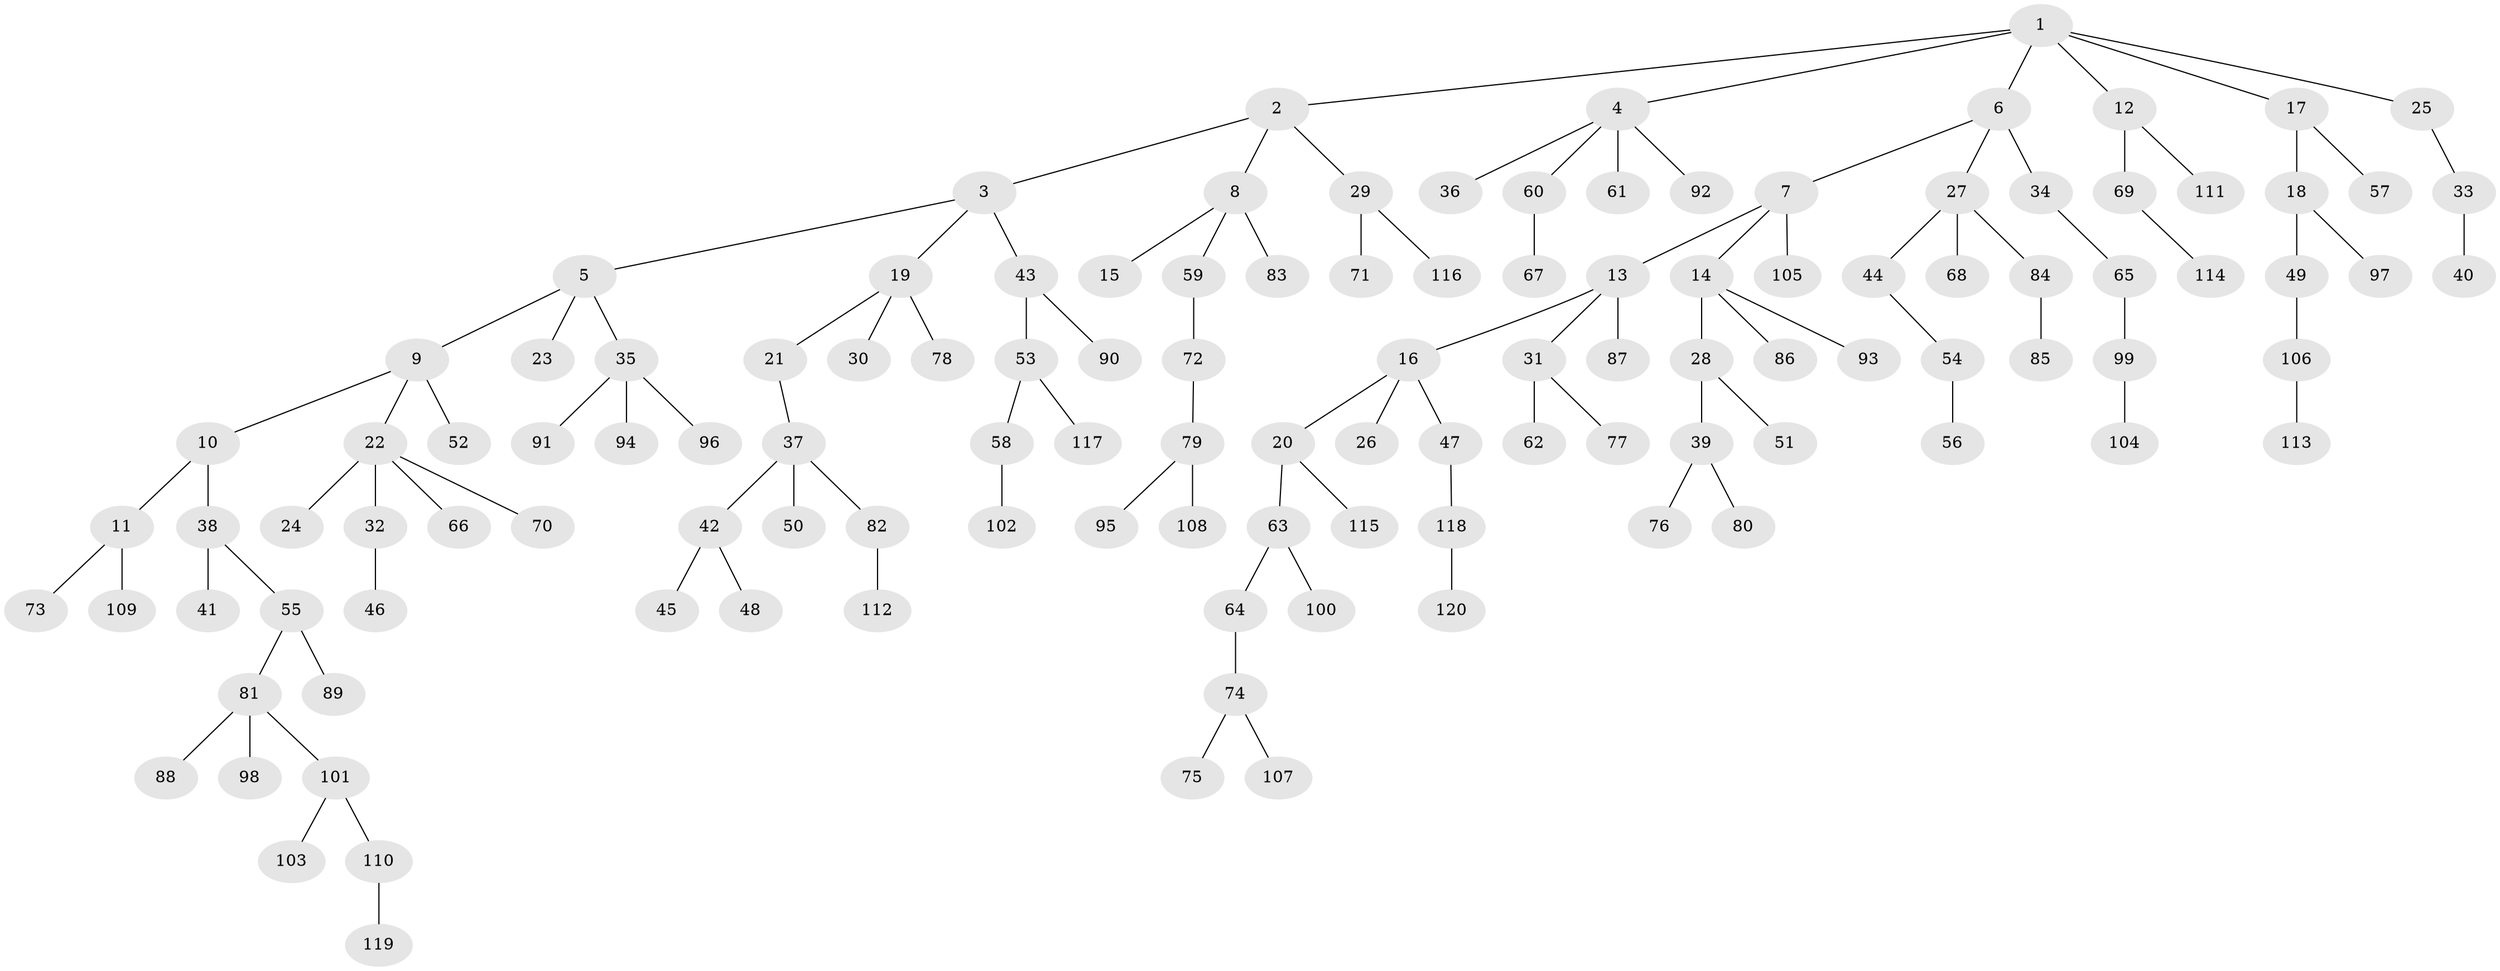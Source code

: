 // coarse degree distribution, {1: 0.7666666666666667, 2: 0.18333333333333332, 5: 0.016666666666666666, 4: 0.016666666666666666, 41: 0.016666666666666666}
// Generated by graph-tools (version 1.1) at 2025/56/03/04/25 21:56:52]
// undirected, 120 vertices, 119 edges
graph export_dot {
graph [start="1"]
  node [color=gray90,style=filled];
  1;
  2;
  3;
  4;
  5;
  6;
  7;
  8;
  9;
  10;
  11;
  12;
  13;
  14;
  15;
  16;
  17;
  18;
  19;
  20;
  21;
  22;
  23;
  24;
  25;
  26;
  27;
  28;
  29;
  30;
  31;
  32;
  33;
  34;
  35;
  36;
  37;
  38;
  39;
  40;
  41;
  42;
  43;
  44;
  45;
  46;
  47;
  48;
  49;
  50;
  51;
  52;
  53;
  54;
  55;
  56;
  57;
  58;
  59;
  60;
  61;
  62;
  63;
  64;
  65;
  66;
  67;
  68;
  69;
  70;
  71;
  72;
  73;
  74;
  75;
  76;
  77;
  78;
  79;
  80;
  81;
  82;
  83;
  84;
  85;
  86;
  87;
  88;
  89;
  90;
  91;
  92;
  93;
  94;
  95;
  96;
  97;
  98;
  99;
  100;
  101;
  102;
  103;
  104;
  105;
  106;
  107;
  108;
  109;
  110;
  111;
  112;
  113;
  114;
  115;
  116;
  117;
  118;
  119;
  120;
  1 -- 2;
  1 -- 4;
  1 -- 6;
  1 -- 12;
  1 -- 17;
  1 -- 25;
  2 -- 3;
  2 -- 8;
  2 -- 29;
  3 -- 5;
  3 -- 19;
  3 -- 43;
  4 -- 36;
  4 -- 60;
  4 -- 61;
  4 -- 92;
  5 -- 9;
  5 -- 23;
  5 -- 35;
  6 -- 7;
  6 -- 27;
  6 -- 34;
  7 -- 13;
  7 -- 14;
  7 -- 105;
  8 -- 15;
  8 -- 59;
  8 -- 83;
  9 -- 10;
  9 -- 22;
  9 -- 52;
  10 -- 11;
  10 -- 38;
  11 -- 73;
  11 -- 109;
  12 -- 69;
  12 -- 111;
  13 -- 16;
  13 -- 31;
  13 -- 87;
  14 -- 28;
  14 -- 86;
  14 -- 93;
  16 -- 20;
  16 -- 26;
  16 -- 47;
  17 -- 18;
  17 -- 57;
  18 -- 49;
  18 -- 97;
  19 -- 21;
  19 -- 30;
  19 -- 78;
  20 -- 63;
  20 -- 115;
  21 -- 37;
  22 -- 24;
  22 -- 32;
  22 -- 66;
  22 -- 70;
  25 -- 33;
  27 -- 44;
  27 -- 68;
  27 -- 84;
  28 -- 39;
  28 -- 51;
  29 -- 71;
  29 -- 116;
  31 -- 62;
  31 -- 77;
  32 -- 46;
  33 -- 40;
  34 -- 65;
  35 -- 91;
  35 -- 94;
  35 -- 96;
  37 -- 42;
  37 -- 50;
  37 -- 82;
  38 -- 41;
  38 -- 55;
  39 -- 76;
  39 -- 80;
  42 -- 45;
  42 -- 48;
  43 -- 53;
  43 -- 90;
  44 -- 54;
  47 -- 118;
  49 -- 106;
  53 -- 58;
  53 -- 117;
  54 -- 56;
  55 -- 81;
  55 -- 89;
  58 -- 102;
  59 -- 72;
  60 -- 67;
  63 -- 64;
  63 -- 100;
  64 -- 74;
  65 -- 99;
  69 -- 114;
  72 -- 79;
  74 -- 75;
  74 -- 107;
  79 -- 95;
  79 -- 108;
  81 -- 88;
  81 -- 98;
  81 -- 101;
  82 -- 112;
  84 -- 85;
  99 -- 104;
  101 -- 103;
  101 -- 110;
  106 -- 113;
  110 -- 119;
  118 -- 120;
}
